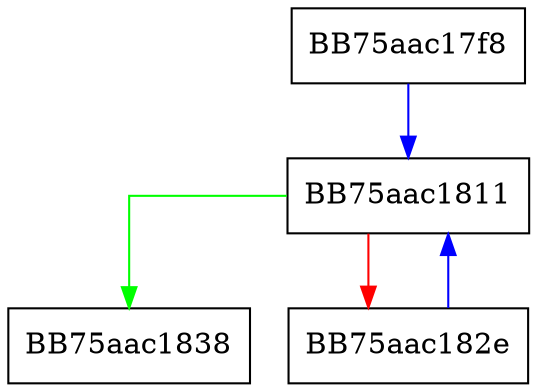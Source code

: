 digraph LeafDoLeft {
  node [shape="box"];
  graph [splines=ortho];
  BB75aac17f8 -> BB75aac1811 [color="blue"];
  BB75aac1811 -> BB75aac1838 [color="green"];
  BB75aac1811 -> BB75aac182e [color="red"];
  BB75aac182e -> BB75aac1811 [color="blue"];
}